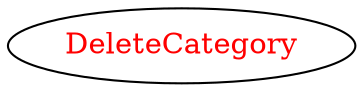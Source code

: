 digraph dependencyGraph {
 concentrate=true;
 ranksep="2.0";
 rankdir="LR"; 
 splines="ortho";
"DeleteCategory" [fontcolor="red"];
}